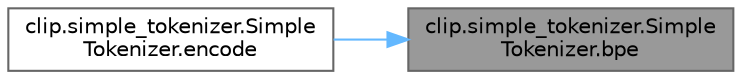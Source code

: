 digraph "clip.simple_tokenizer.SimpleTokenizer.bpe"
{
 // LATEX_PDF_SIZE
  bgcolor="transparent";
  edge [fontname=Helvetica,fontsize=10,labelfontname=Helvetica,labelfontsize=10];
  node [fontname=Helvetica,fontsize=10,shape=box,height=0.2,width=0.4];
  rankdir="RL";
  Node1 [id="Node000001",label="clip.simple_tokenizer.Simple\lTokenizer.bpe",height=0.2,width=0.4,color="gray40", fillcolor="grey60", style="filled", fontcolor="black",tooltip="Encodes a token using BPE."];
  Node1 -> Node2 [id="edge2_Node000001_Node000002",dir="back",color="steelblue1",style="solid",tooltip=" "];
  Node2 [id="Node000002",label="clip.simple_tokenizer.Simple\lTokenizer.encode",height=0.2,width=0.4,color="grey40", fillcolor="white", style="filled",URL="$classclip_1_1simple__tokenizer_1_1_simple_tokenizer.html#a32fc5803c2b7bba692e08c32b1fdeed5",tooltip="Encodes text into BPE tokens."];
}
